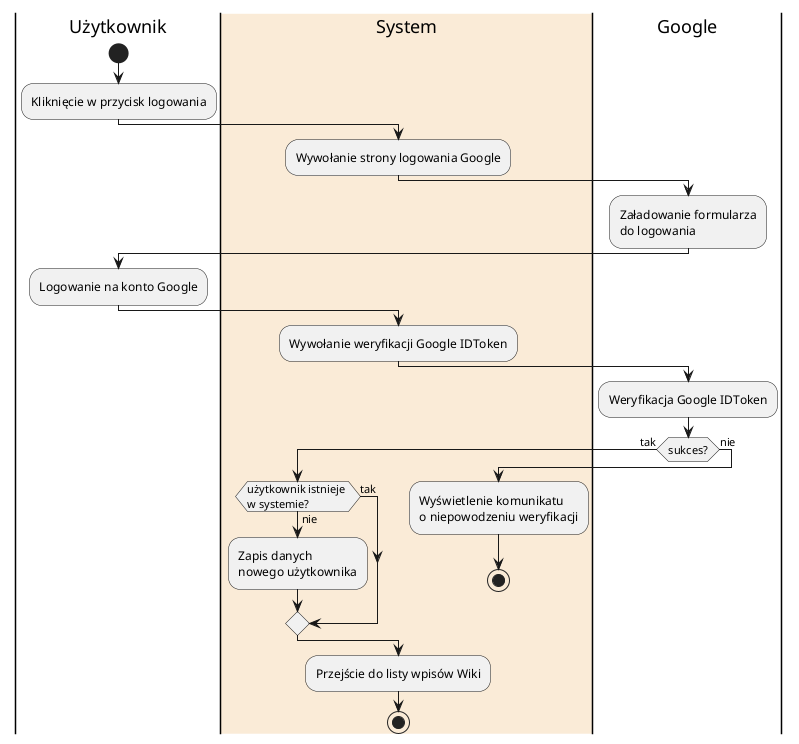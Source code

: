 @startuml
|Użytkownik|
start
:Kliknięcie w przycisk logowania;
|#AntiqueWhite|System|
:Wywołanie strony logowania Google;
|Google|
:Załadowanie formularza 
do logowania;
|Użytkownik|
:Logowanie na konto Google;
|System|
:Wywołanie weryfikacji Google IDToken;
|Google|
:Weryfikacja Google IDToken;
if (sukces?) then (tak)
    |System|
    if (użytkownik istnieje \nw systemie?) then (tak)
    else (nie)
        |System|
        :Zapis danych
        nowego użytkownika;
    endif
else (nie)
    |System|
    :Wyświetlenie komunikatu
    o niepowodzeniu weryfikacji;
    stop
endif
|System|
:Przejście do listy wpisów Wiki;
stop
@enduml